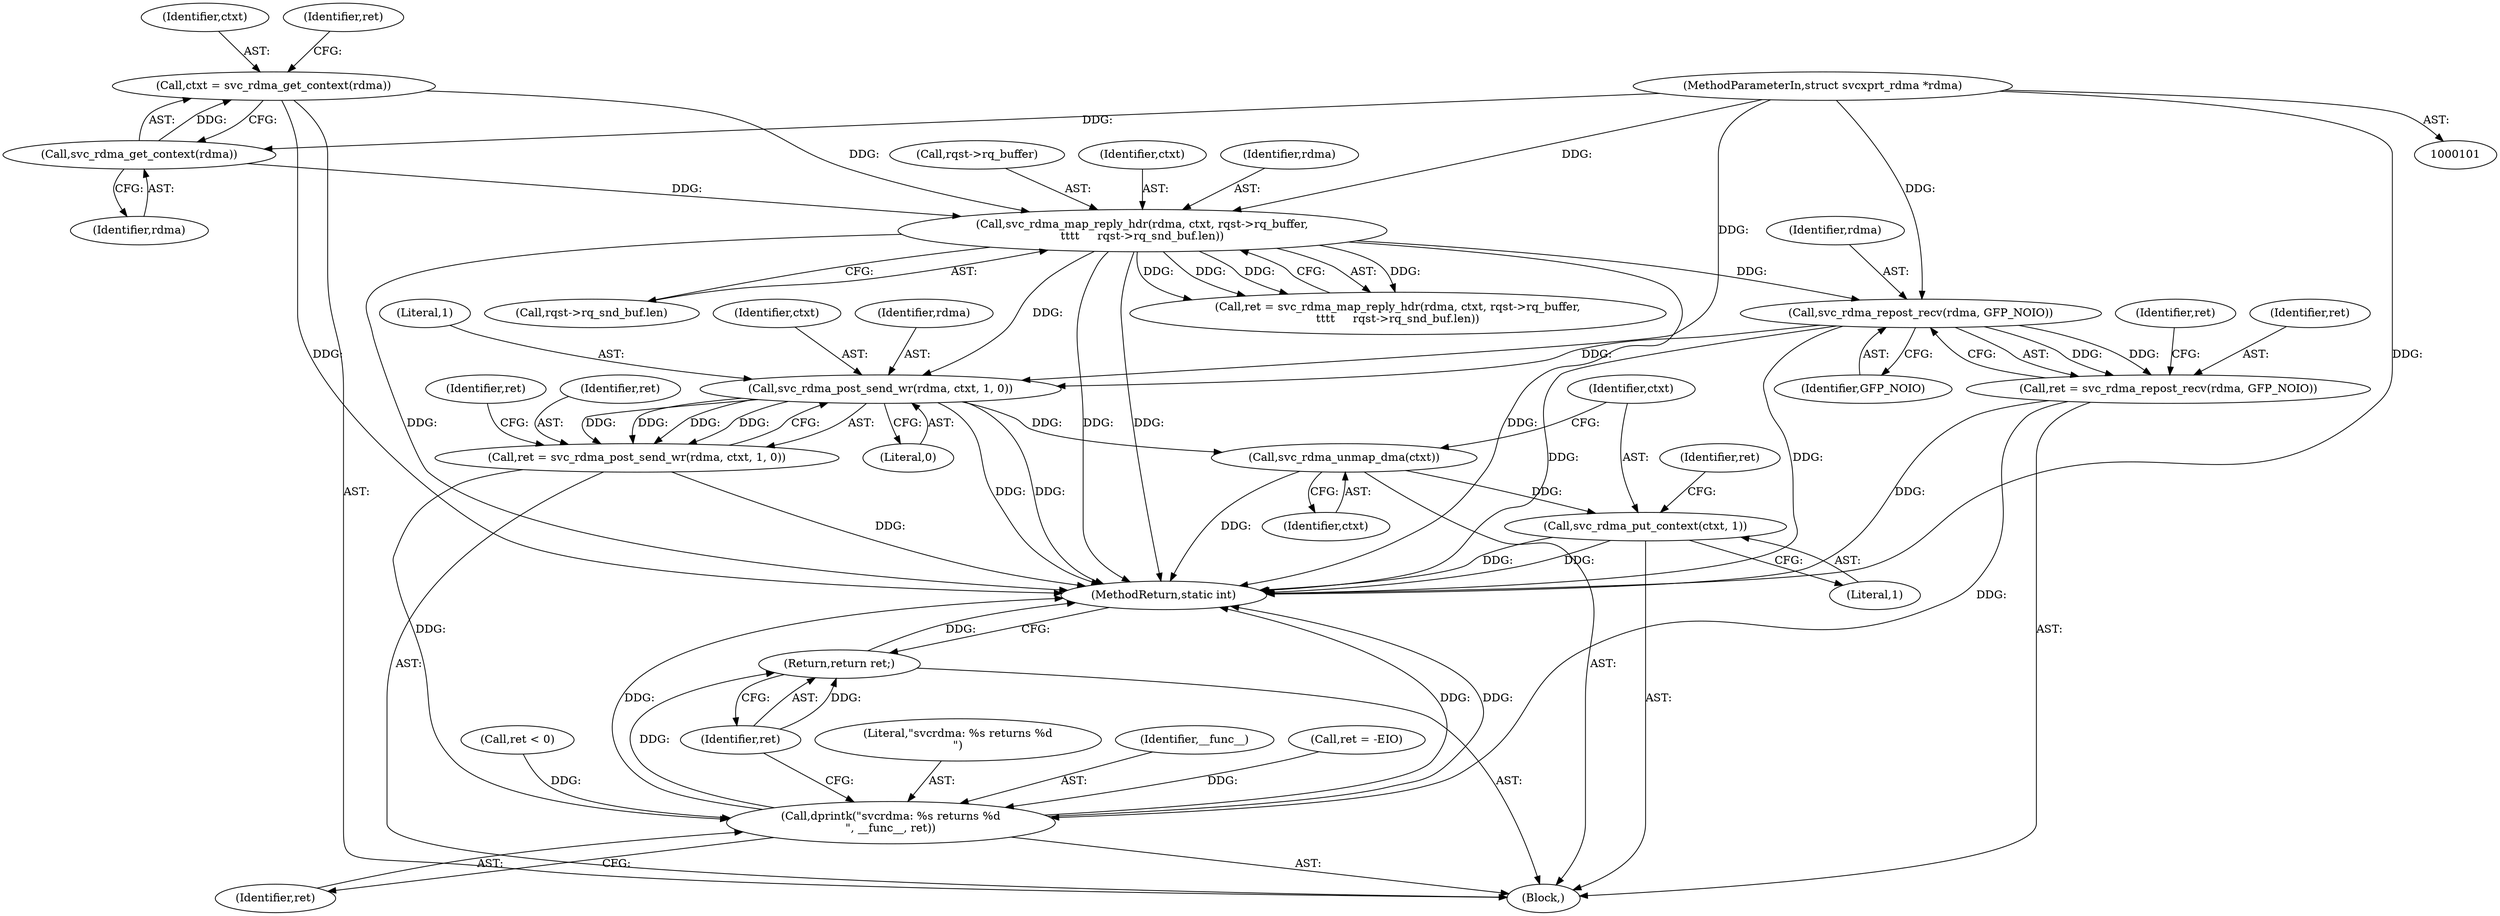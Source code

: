 digraph "0_linux_c70422f760c120480fee4de6c38804c72aa26bc1_22@API" {
"1000131" [label="(Call,svc_rdma_repost_recv(rdma, GFP_NOIO))"];
"1000113" [label="(Call,svc_rdma_map_reply_hdr(rdma, ctxt, rqst->rq_buffer,\n\t\t\t\t     rqst->rq_snd_buf.len))"];
"1000109" [label="(Call,svc_rdma_get_context(rdma))"];
"1000102" [label="(MethodParameterIn,struct svcxprt_rdma *rdma)"];
"1000107" [label="(Call,ctxt = svc_rdma_get_context(rdma))"];
"1000129" [label="(Call,ret = svc_rdma_repost_recv(rdma, GFP_NOIO))"];
"1000148" [label="(Call,dprintk(\"svcrdma: %s returns %d\n\", __func__, ret))"];
"1000152" [label="(Return,return ret;)"];
"1000139" [label="(Call,svc_rdma_post_send_wr(rdma, ctxt, 1, 0))"];
"1000137" [label="(Call,ret = svc_rdma_post_send_wr(rdma, ctxt, 1, 0))"];
"1000155" [label="(Call,svc_rdma_unmap_dma(ctxt))"];
"1000157" [label="(Call,svc_rdma_put_context(ctxt, 1))"];
"1000139" [label="(Call,svc_rdma_post_send_wr(rdma, ctxt, 1, 0))"];
"1000151" [label="(Identifier,ret)"];
"1000130" [label="(Identifier,ret)"];
"1000137" [label="(Call,ret = svc_rdma_post_send_wr(rdma, ctxt, 1, 0))"];
"1000143" [label="(Literal,0)"];
"1000155" [label="(Call,svc_rdma_unmap_dma(ctxt))"];
"1000157" [label="(Call,svc_rdma_put_context(ctxt, 1))"];
"1000104" [label="(Block,)"];
"1000111" [label="(Call,ret = svc_rdma_map_reply_hdr(rdma, ctxt, rqst->rq_buffer,\n\t\t\t\t     rqst->rq_snd_buf.len))"];
"1000109" [label="(Call,svc_rdma_get_context(rdma))"];
"1000141" [label="(Identifier,ctxt)"];
"1000140" [label="(Identifier,rdma)"];
"1000165" [label="(MethodReturn,static int)"];
"1000110" [label="(Identifier,rdma)"];
"1000113" [label="(Call,svc_rdma_map_reply_hdr(rdma, ctxt, rqst->rq_buffer,\n\t\t\t\t     rqst->rq_snd_buf.len))"];
"1000161" [label="(Identifier,ret)"];
"1000142" [label="(Literal,1)"];
"1000156" [label="(Identifier,ctxt)"];
"1000119" [label="(Call,rqst->rq_snd_buf.len)"];
"1000148" [label="(Call,dprintk(\"svcrdma: %s returns %d\n\", __func__, ret))"];
"1000108" [label="(Identifier,ctxt)"];
"1000135" [label="(Identifier,ret)"];
"1000160" [label="(Call,ret = -EIO)"];
"1000138" [label="(Identifier,ret)"];
"1000129" [label="(Call,ret = svc_rdma_repost_recv(rdma, GFP_NOIO))"];
"1000153" [label="(Identifier,ret)"];
"1000133" [label="(Identifier,GFP_NOIO)"];
"1000131" [label="(Call,svc_rdma_repost_recv(rdma, GFP_NOIO))"];
"1000107" [label="(Call,ctxt = svc_rdma_get_context(rdma))"];
"1000159" [label="(Literal,1)"];
"1000125" [label="(Call,ret < 0)"];
"1000112" [label="(Identifier,ret)"];
"1000102" [label="(MethodParameterIn,struct svcxprt_rdma *rdma)"];
"1000149" [label="(Literal,\"svcrdma: %s returns %d\n\")"];
"1000116" [label="(Call,rqst->rq_buffer)"];
"1000115" [label="(Identifier,ctxt)"];
"1000132" [label="(Identifier,rdma)"];
"1000114" [label="(Identifier,rdma)"];
"1000152" [label="(Return,return ret;)"];
"1000145" [label="(Identifier,ret)"];
"1000150" [label="(Identifier,__func__)"];
"1000158" [label="(Identifier,ctxt)"];
"1000131" -> "1000129"  [label="AST: "];
"1000131" -> "1000133"  [label="CFG: "];
"1000132" -> "1000131"  [label="AST: "];
"1000133" -> "1000131"  [label="AST: "];
"1000129" -> "1000131"  [label="CFG: "];
"1000131" -> "1000165"  [label="DDG: "];
"1000131" -> "1000165"  [label="DDG: "];
"1000131" -> "1000129"  [label="DDG: "];
"1000131" -> "1000129"  [label="DDG: "];
"1000113" -> "1000131"  [label="DDG: "];
"1000102" -> "1000131"  [label="DDG: "];
"1000131" -> "1000139"  [label="DDG: "];
"1000113" -> "1000111"  [label="AST: "];
"1000113" -> "1000119"  [label="CFG: "];
"1000114" -> "1000113"  [label="AST: "];
"1000115" -> "1000113"  [label="AST: "];
"1000116" -> "1000113"  [label="AST: "];
"1000119" -> "1000113"  [label="AST: "];
"1000111" -> "1000113"  [label="CFG: "];
"1000113" -> "1000165"  [label="DDG: "];
"1000113" -> "1000165"  [label="DDG: "];
"1000113" -> "1000165"  [label="DDG: "];
"1000113" -> "1000165"  [label="DDG: "];
"1000113" -> "1000111"  [label="DDG: "];
"1000113" -> "1000111"  [label="DDG: "];
"1000113" -> "1000111"  [label="DDG: "];
"1000113" -> "1000111"  [label="DDG: "];
"1000109" -> "1000113"  [label="DDG: "];
"1000102" -> "1000113"  [label="DDG: "];
"1000107" -> "1000113"  [label="DDG: "];
"1000113" -> "1000139"  [label="DDG: "];
"1000109" -> "1000107"  [label="AST: "];
"1000109" -> "1000110"  [label="CFG: "];
"1000110" -> "1000109"  [label="AST: "];
"1000107" -> "1000109"  [label="CFG: "];
"1000109" -> "1000107"  [label="DDG: "];
"1000102" -> "1000109"  [label="DDG: "];
"1000102" -> "1000101"  [label="AST: "];
"1000102" -> "1000165"  [label="DDG: "];
"1000102" -> "1000139"  [label="DDG: "];
"1000107" -> "1000104"  [label="AST: "];
"1000108" -> "1000107"  [label="AST: "];
"1000112" -> "1000107"  [label="CFG: "];
"1000107" -> "1000165"  [label="DDG: "];
"1000129" -> "1000104"  [label="AST: "];
"1000130" -> "1000129"  [label="AST: "];
"1000135" -> "1000129"  [label="CFG: "];
"1000129" -> "1000165"  [label="DDG: "];
"1000129" -> "1000148"  [label="DDG: "];
"1000148" -> "1000104"  [label="AST: "];
"1000148" -> "1000151"  [label="CFG: "];
"1000149" -> "1000148"  [label="AST: "];
"1000150" -> "1000148"  [label="AST: "];
"1000151" -> "1000148"  [label="AST: "];
"1000153" -> "1000148"  [label="CFG: "];
"1000148" -> "1000165"  [label="DDG: "];
"1000148" -> "1000165"  [label="DDG: "];
"1000148" -> "1000165"  [label="DDG: "];
"1000137" -> "1000148"  [label="DDG: "];
"1000160" -> "1000148"  [label="DDG: "];
"1000125" -> "1000148"  [label="DDG: "];
"1000148" -> "1000152"  [label="DDG: "];
"1000152" -> "1000104"  [label="AST: "];
"1000152" -> "1000153"  [label="CFG: "];
"1000153" -> "1000152"  [label="AST: "];
"1000165" -> "1000152"  [label="CFG: "];
"1000152" -> "1000165"  [label="DDG: "];
"1000153" -> "1000152"  [label="DDG: "];
"1000139" -> "1000137"  [label="AST: "];
"1000139" -> "1000143"  [label="CFG: "];
"1000140" -> "1000139"  [label="AST: "];
"1000141" -> "1000139"  [label="AST: "];
"1000142" -> "1000139"  [label="AST: "];
"1000143" -> "1000139"  [label="AST: "];
"1000137" -> "1000139"  [label="CFG: "];
"1000139" -> "1000165"  [label="DDG: "];
"1000139" -> "1000165"  [label="DDG: "];
"1000139" -> "1000137"  [label="DDG: "];
"1000139" -> "1000137"  [label="DDG: "];
"1000139" -> "1000137"  [label="DDG: "];
"1000139" -> "1000137"  [label="DDG: "];
"1000139" -> "1000155"  [label="DDG: "];
"1000137" -> "1000104"  [label="AST: "];
"1000138" -> "1000137"  [label="AST: "];
"1000145" -> "1000137"  [label="CFG: "];
"1000137" -> "1000165"  [label="DDG: "];
"1000155" -> "1000104"  [label="AST: "];
"1000155" -> "1000156"  [label="CFG: "];
"1000156" -> "1000155"  [label="AST: "];
"1000158" -> "1000155"  [label="CFG: "];
"1000155" -> "1000165"  [label="DDG: "];
"1000155" -> "1000157"  [label="DDG: "];
"1000157" -> "1000104"  [label="AST: "];
"1000157" -> "1000159"  [label="CFG: "];
"1000158" -> "1000157"  [label="AST: "];
"1000159" -> "1000157"  [label="AST: "];
"1000161" -> "1000157"  [label="CFG: "];
"1000157" -> "1000165"  [label="DDG: "];
"1000157" -> "1000165"  [label="DDG: "];
}
